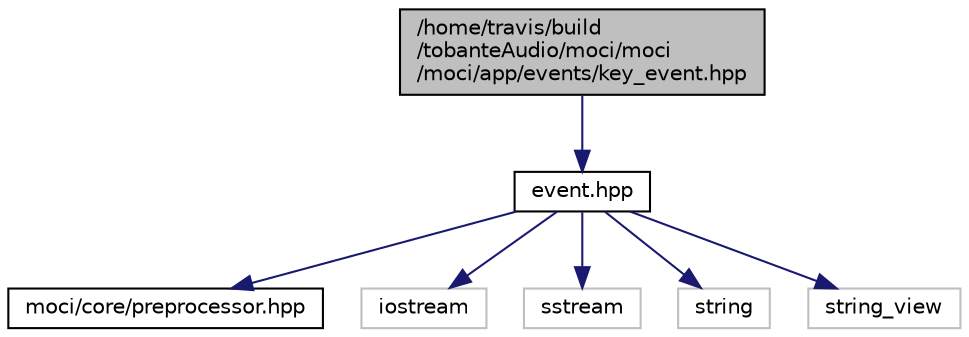 digraph "/home/travis/build/tobanteAudio/moci/moci/moci/app/events/key_event.hpp"
{
  edge [fontname="Helvetica",fontsize="10",labelfontname="Helvetica",labelfontsize="10"];
  node [fontname="Helvetica",fontsize="10",shape=record];
  Node0 [label="/home/travis/build\l/tobanteAudio/moci/moci\l/moci/app/events/key_event.hpp",height=0.2,width=0.4,color="black", fillcolor="grey75", style="filled", fontcolor="black"];
  Node0 -> Node1 [color="midnightblue",fontsize="10",style="solid",fontname="Helvetica"];
  Node1 [label="event.hpp",height=0.2,width=0.4,color="black", fillcolor="white", style="filled",URL="$event_8hpp.html"];
  Node1 -> Node2 [color="midnightblue",fontsize="10",style="solid",fontname="Helvetica"];
  Node2 [label="moci/core/preprocessor.hpp",height=0.2,width=0.4,color="black", fillcolor="white", style="filled",URL="$preprocessor_8hpp.html"];
  Node1 -> Node3 [color="midnightblue",fontsize="10",style="solid",fontname="Helvetica"];
  Node3 [label="iostream",height=0.2,width=0.4,color="grey75", fillcolor="white", style="filled"];
  Node1 -> Node4 [color="midnightblue",fontsize="10",style="solid",fontname="Helvetica"];
  Node4 [label="sstream",height=0.2,width=0.4,color="grey75", fillcolor="white", style="filled"];
  Node1 -> Node5 [color="midnightblue",fontsize="10",style="solid",fontname="Helvetica"];
  Node5 [label="string",height=0.2,width=0.4,color="grey75", fillcolor="white", style="filled"];
  Node1 -> Node6 [color="midnightblue",fontsize="10",style="solid",fontname="Helvetica"];
  Node6 [label="string_view",height=0.2,width=0.4,color="grey75", fillcolor="white", style="filled"];
}
